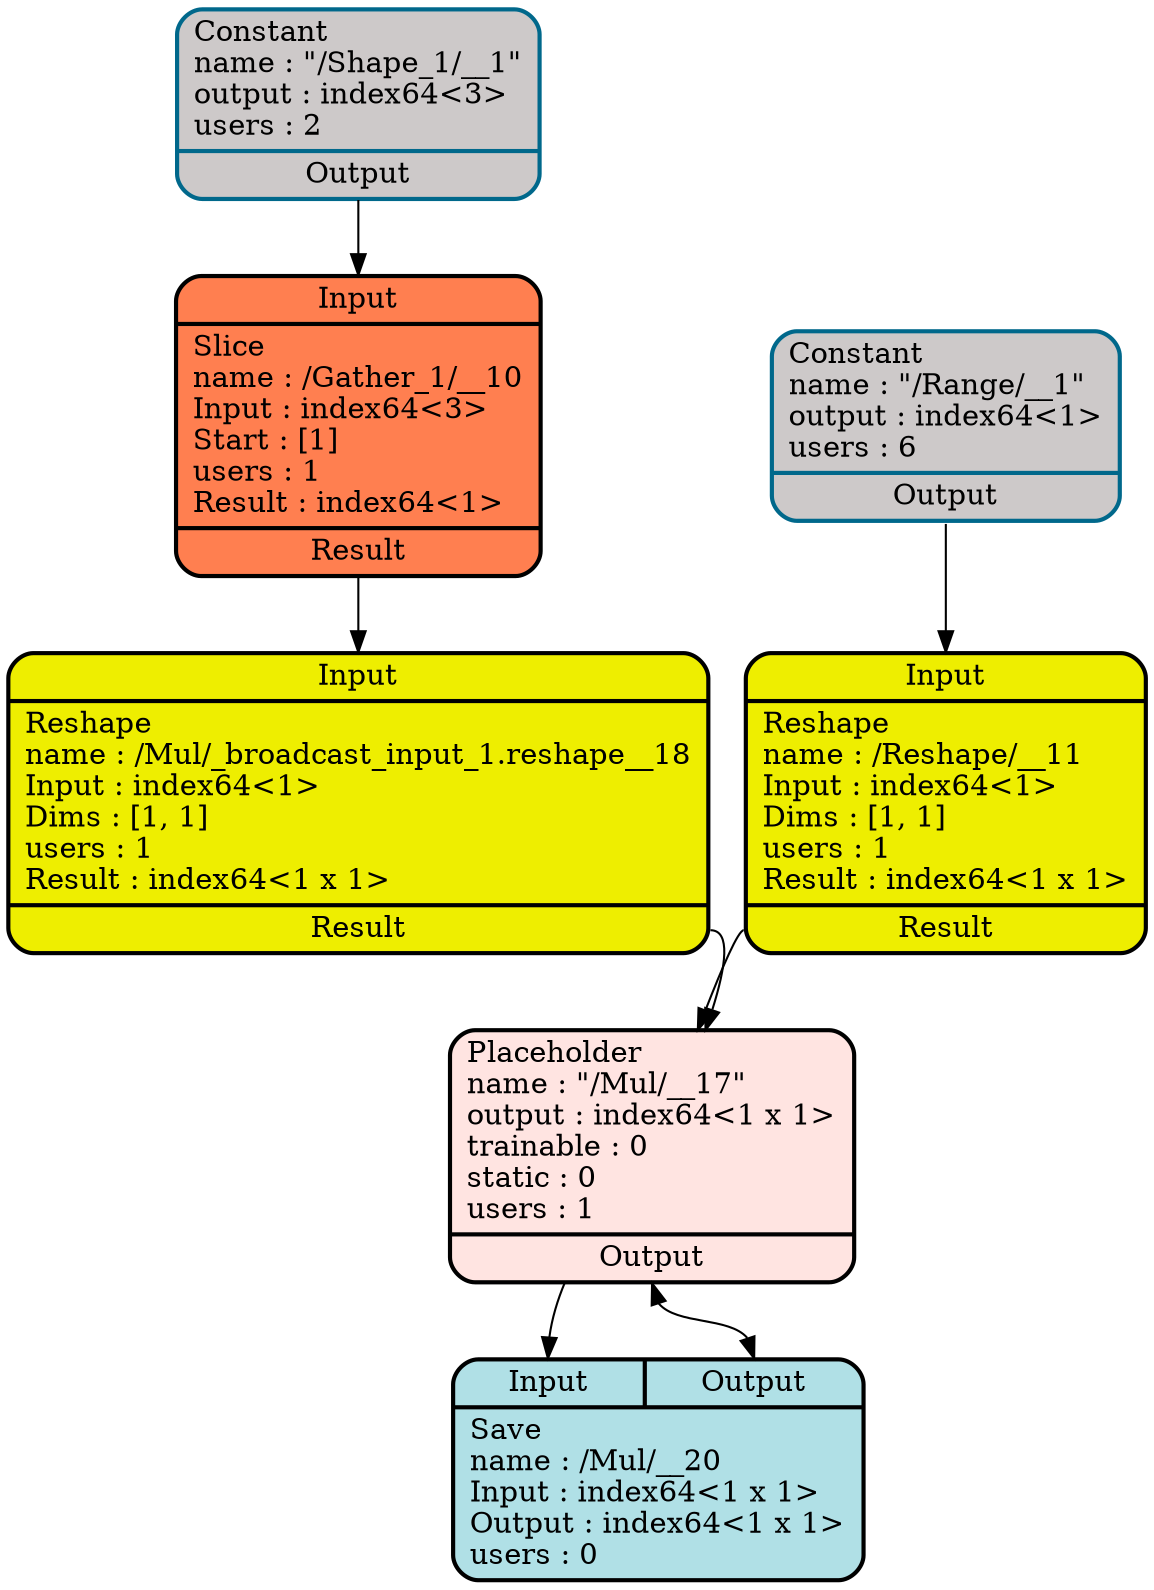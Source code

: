 digraph DAG {
	rankdir=TB;
"/Reshape/__11" [
	label = "{{<Input>Input}|{Reshape\lname : /Reshape/__11\lInput : index64\<1\>\lDims : [1, 1]\lusers : 1\lResult : index64\<1 x 1\>\l}|{<Result>Result}}"
	shape = "record"
	style="filled,rounded"
	fillcolor=Yellow2
penwidth = 2];

"/Range/__1" [
	label = "{{Constant\lname : \"/Range/__1\"\loutput : index64\<1\>\lusers : 6\l}|{<Output>Output}}"
	shape = "record"
	style="filled,rounded"
	fillcolor=Snow3 color=DeepSkyBlue4
penwidth = 2];

"/Mul/__20" [
	label = "{{<Input>Input|<Output>Output}|{Save\lname : /Mul/__20\lInput : index64\<1 x 1\>\lOutput : index64\<1 x 1\>\lusers : 0\l}}"
	shape = "record"
	style="filled,rounded"
	fillcolor=PowderBlue
penwidth = 2];

"/Mul/__17" [
	label = "{{<LHS>LHS|<RHS>RHS}|{Mul\lname : /Mul/__17\lLHS : index64\<1 x 1\>\lRHS : index64\<1 x 1\>\lusers : 1\lResult : index64\<1 x 1\>\l}|{<Result>Result}}"
	shape = "record"
	style="filled,rounded"
	fillcolor=PeachPuff1
penwidth = 2];

"/Mul/__18" [
	label = "{{<Input>Input}|{Reshape\lname : /Mul/_broadcast_input_1.reshape__18\lInput : index64\<1\>\lDims : [1, 1]\lusers : 1\lResult : index64\<1 x 1\>\l}|{<Result>Result}}"
	shape = "record"
	style="filled,rounded"
	fillcolor=Yellow2
penwidth = 2];

"/Gather_1/__10" [
	label = "{{<Input>Input}|{Slice\lname : /Gather_1/__10\lInput : index64\<3\>\lStart : [1]\lusers : 1\lResult : index64\<1\>\l}|{<Result>Result}}"
	shape = "record"
	style="filled,rounded"
	fillcolor=Coral
penwidth = 2];

"/Shape_1/__1" [
	label = "{{Constant\lname : \"/Shape_1/__1\"\loutput : index64\<3\>\lusers : 2\l}|{<Output>Output}}"
	shape = "record"
	style="filled,rounded"
	fillcolor=Snow3 color=DeepSkyBlue4
penwidth = 2];

"/Mul/__17" [
	label = "{{Placeholder\lname : \"/Mul/__17\"\loutput : index64\<1 x 1\>\ltrainable : 0\lstatic : 0\lusers : 1\l}|{<Output>Output}}"
	shape = "record"
	style="filled,rounded"
	fillcolor=MistyRose1
penwidth = 2];

"/Shape_1/__1" :"Output"  -> "/Gather_1/__10" :"Input" ;
"/Gather_1/__10" :"Result"  -> "/Mul/__18" :"Input" ;
"/Mul/__18" :"Result"  -> "/Mul/__17" :"RHS" ;
"/Reshape/__11" :"Result"  -> "/Mul/__17" :"LHS" ;
"/Mul/__17" :"Result"  -> "/Mul/__20" :"Input" ;
"/Mul/__17" :"Output"  -> "/Mul/__20" :"Output"  [dir="both"];
"/Range/__1" :"Output"  -> "/Reshape/__11" :"Input" ;
}